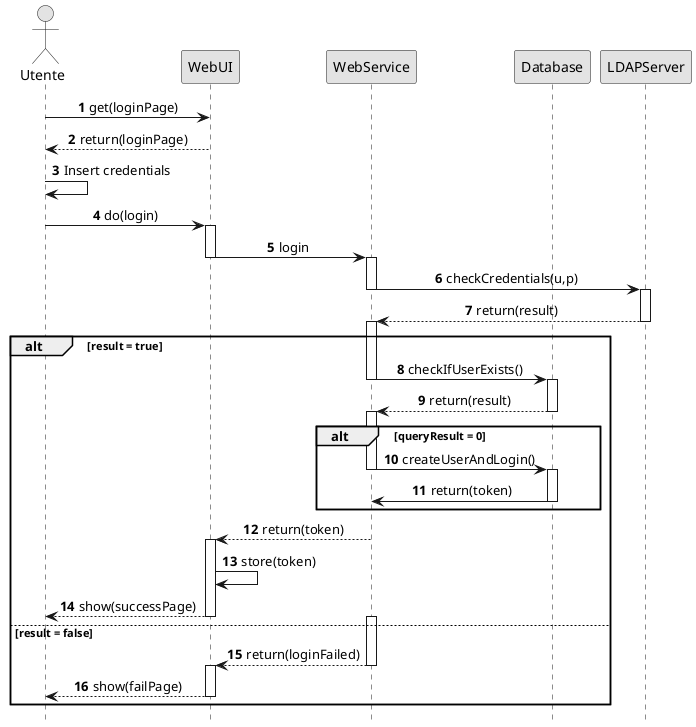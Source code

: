
             ┌─┐
             ║"│
             └┬┘
             ┌┼┐
              │                   ┌─────┐                ┌──────────┐              ┌────────┐          ┌──────────┐
             ┌┴┐                  │WebUI│                │WebService│              │Database│          │LDAPServer│
           Utente                 └──┬──┘                └────┬─────┘              └───┬────┘          └────┬─────┘
             │    1 get(loginPage)   │                        │                        │                    │
             │ ──────────────────────>                        │                        │                    │
             │                       │                        │                        │                    │
             │  2 return(loginPage)  │                        │                        │                    │
             │ <─ ─ ─ ─ ─ ─ ─ ─ ─ ─ ─                         │                        │                    │
             │                       │                        │                        │                    │
             │────┐                                           │                        │                    │
             │    │ <b>3</b>                                  │                        │                    │
             │<───┘ Insert credentials                        │                        │                    │
             │                                                │                        │                    │
             │                       │                        │                        │                    │
             │     4 do(login)      ┌┴┐                       │                        │                    │
             │ ────────────────────>│ │                       │                        │                    │
             │                      │ │                       │                        │                    │
             │                      │ │       5 login         ┌┴┐                      │                    │
             │                      │ │ ────────────────────> │ │                      │                    │
             │                      └┬┘                       │ │                      │                    │
             │                       │                        │ │          6 checkCredentials(u,p)          ┌┴┐
             │                       │                        │ │ ─────────────────────────────────────────>│ │
             │                       │                        └┬┘                      │                    │ │
             │                       │                        │              7 return(result)               │ │
             │                       │                        │ <─ ─ ─ ─ ─ ─ ─ ─ ─ ─ ─ ─ ─ ─ ─ ─ ─ ─ ─ ─ ─  │ │
             │                       │                        │                        │                    └┬┘
             │                       │                        │                        │                    │
╔══════╤═════╪═══════════════════════╪════════════════════════╪════════════════════════╪════════════════════╪═══╗
║ ALT  │  result = true              │                        │                        │                    │   ║
╟──────┘     │                       │                        │                        │                    │   ║
║            │                       │                        │ 8 checkIfUserExists()  ┌┴┐                  │   ║
║            │                       │                        │ ─────────────────────> │ │                  │   ║
║            │                       │                        │                        │ │                  │   ║
║            │                       │                        │   9 return(result)     │ │                  │   ║
║            │                       │                        │ <─ ─ ─ ─ ─ ─ ─ ─ ─ ─ ─ │ │                  │   ║
║            │                       │                        │                        └┬┘                  │   ║
║            │                       │                        │                        │                    │   ║
║            │                       │         ╔══════╤═══════╪════════════════════════╪══════════════╗     │   ║
║            │                       │         ║ ALT  │  queryResult = 0               │              ║     │   ║
║            │                       │         ╟──────┘       │                        │              ║     │   ║
║            │                       │         ║              │10 createUserAndLogin() ┌┴┐            ║     │   ║
║            │                       │         ║              │ ─────────────────────> │ │            ║     │   ║
║            │                       │         ║              │                        │ │            ║     │   ║
║            │                       │         ║              │   11 return(token)     │ │            ║     │   ║
║            │                       │         ║              │ <───────────────────── │ │            ║     │   ║
║            │                       │         ╚══════════════╪═══════════════════════════════════════╝     │   ║
║            │                       │                        │                        │                    │   ║
║            │                      ┌┴┐    12 return(token)   │                        │                    │   ║
║            │                      │ │ <─ ─ ─ ─ ─ ─ ─ ─ ─ ─ ─                         │                    │   ║
║            │                      │ │                       │                        │                    │   ║
║            │                      │ │────┐                  │                        │                    │   ║
║            │                      │ │    │ <b>13</b>        │                        │                    │   ║
║            │                      │ │<───┘ store(token)     │                        │                    │   ║
║            │                      │ │                       │                        │                    │   ║
║            │                      │ │                       │                        │                    │   ║
║            │ 14 show(successPage) │ │                       ┌┴┐                      │                    │   ║
║            │ <─ ─ ─ ─ ─ ─ ─ ─ ─ ─ │ │                       │ │                      │                    │   ║
╠════════════╪════════════════════════════════════════════════╪═╪══════════════════════╪════════════════════╪═══╣
║ [result = false]                   │                        │ │                      │                    │   ║
║            │                      ┌┴┐15 return(loginFailed) │ │                      │                    │   ║
║            │                      │ │ <─ ─ ─ ─ ─ ─ ─ ─ ─ ─  │ │                      │                    │   ║
║            │                      │ │                       └┬┘                      │                    │   ║
║            │  16 show(failPage)   │ │                       │                        │                    │   ║
║            │ <─ ─ ─ ─ ─ ─ ─ ─ ─ ─ │ │                       │                        │                    │   ║
╚════════════╪════════════════════════════════════════════════╪════════════════════════╪════════════════════╪═══╝
             │                       │                        │                        │                    │

@startuml
hide footbox
autonumber

skinparam shadowing false
skinparam sequenceMessageAlign center
skinparam monochrome true

Actor Utente
Participant WebUI
Participant WebService
Participant Database
Participant LDAPServer

Utente -> WebUI : get(loginPage)
Utente <-- WebUI : return(loginPage)

Utente -> Utente: Insert credentials
Utente -> WebUI : do(login)
activate WebUI
WebUI -> WebService : login
deactivate WebUI
activate WebService
WebService -> LDAPServer: checkCredentials(u,p)
deactivate WebService
activate LDAPServer
WebService <-- LDAPServer: return(result)
deactivate LDAPServer
alt result = true
    activate WebService
    WebService -> Database : checkIfUserExists()
    deactivate WebService
    activate Database
    WebService <-- Database : return(result)
    deactivate Database
    alt queryResult = 0
        activate WebService
        WebService -> Database: createUserAndLogin()
        deactivate WebService
        activate Database
        WebService <- Database: return(token)
        deactivate Database
    end
    activate WebService
    WebUI <-- WebService: return(token)
    deactivate WebService
    activate WebUI
    WebUI -> WebUI : store(token)
    Utente <-- WebUI: show(successPage)
    deactivate WebUI
else result = false
    activate WebService
    WebUI <-- WebService: return(loginFailed)
    deactivate WebService
    activate WebUI
    Utente <-- WebUI: show(failPage)
    deactivate WebUI
end

@enduml
